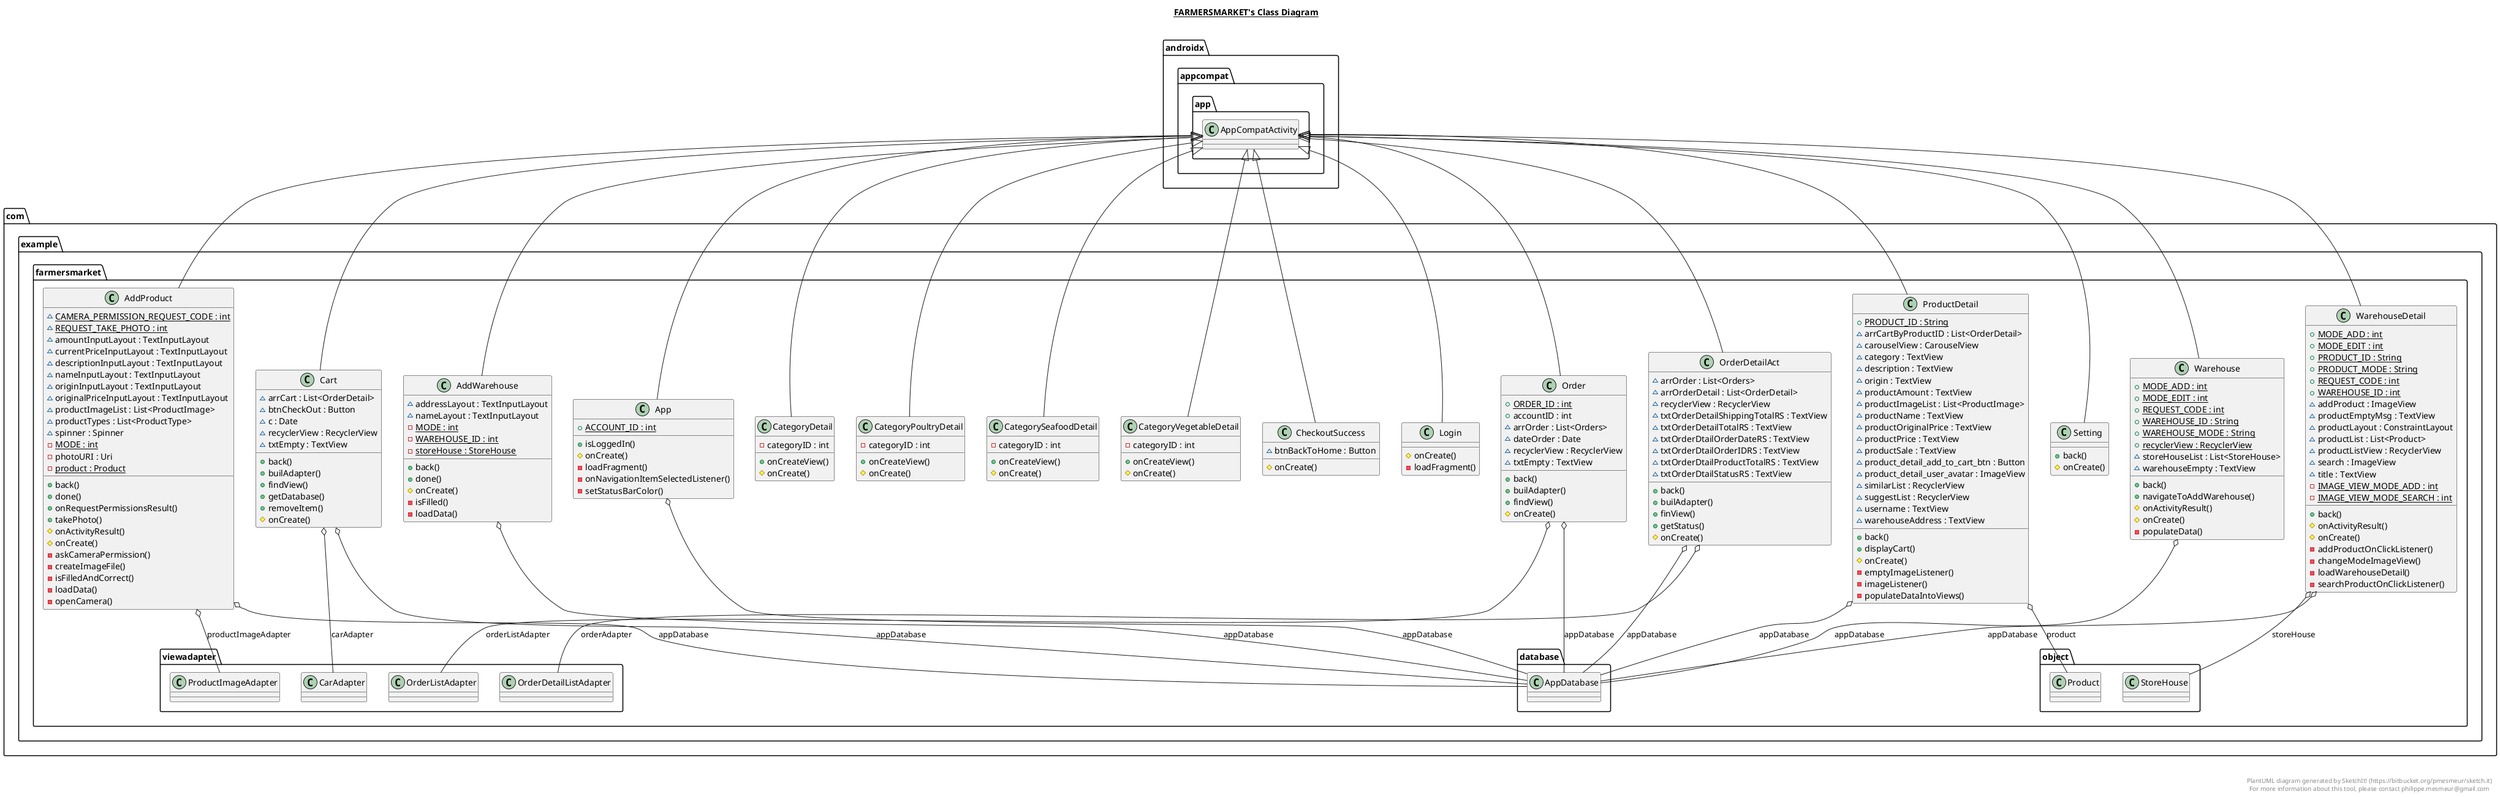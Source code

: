 @startuml

title __FARMERSMARKET's Class Diagram__\n

  namespace com.example.farmersmarket {
    class com.example.farmersmarket.AddProduct {
        {static} ~ CAMERA_PERMISSION_REQUEST_CODE : int
        {static} ~ REQUEST_TAKE_PHOTO : int
        ~ amountInputLayout : TextInputLayout
        ~ currentPriceInputLayout : TextInputLayout
        ~ descriptionInputLayout : TextInputLayout
        ~ nameInputLayout : TextInputLayout
        ~ originInputLayout : TextInputLayout
        ~ originalPriceInputLayout : TextInputLayout
        ~ productImageList : List<ProductImage>
        ~ productTypes : List<ProductType>
        ~ spinner : Spinner
        {static} - MODE : int
        - photoURI : Uri
        {static} - product : Product
        + back()
        + done()
        + onRequestPermissionsResult()
        + takePhoto()
        # onActivityResult()
        # onCreate()
        - askCameraPermission()
        - createImageFile()
        - isFilledAndCorrect()
        - loadData()
        - openCamera()
    }
  }
  

  namespace com.example.farmersmarket {
    class com.example.farmersmarket.AddWarehouse {
        ~ addressLayout : TextInputLayout
        ~ nameLayout : TextInputLayout
        {static} - MODE : int
        {static} - WAREHOUSE_ID : int
        {static} - storeHouse : StoreHouse
        + back()
        + done()
        # onCreate()
        - isFilled()
        - loadData()
    }
  }
  

  namespace com.example.farmersmarket {
    class com.example.farmersmarket.App {
        {static} + ACCOUNT_ID : int
        + isLoggedIn()
        # onCreate()
        - loadFragment()
        - onNavigationItemSelectedListener()
        - setStatusBarColor()
    }
  }
  

  namespace com.example.farmersmarket {
    class com.example.farmersmarket.Cart {
        ~ arrCart : List<OrderDetail>
        ~ btnCheckOut : Button
        ~ c : Date
        ~ recyclerView : RecyclerView
        ~ txtEmpty : TextView
        + back()
        + builAdapter()
        + findView()
        + getDatabase()
        + removeItem()
        # onCreate()
    }
  }
  

  namespace com.example.farmersmarket {
    class com.example.farmersmarket.CategoryDetail {
        - categoryID : int
        + onCreateView()
        # onCreate()
    }
  }
  

  namespace com.example.farmersmarket {
    class com.example.farmersmarket.CategoryPoultryDetail {
        - categoryID : int
        + onCreateView()
        # onCreate()
    }
  }
  

  namespace com.example.farmersmarket {
    class com.example.farmersmarket.CategorySeafoodDetail {
        - categoryID : int
        + onCreateView()
        # onCreate()
    }
  }
  

  namespace com.example.farmersmarket {
    class com.example.farmersmarket.CategoryVegetableDetail {
        - categoryID : int
        + onCreateView()
        # onCreate()
    }
  }
  

  namespace com.example.farmersmarket {
    class com.example.farmersmarket.CheckoutSuccess {
        ~ btnBackToHome : Button
        # onCreate()
    }
  }
  

  namespace com.example.farmersmarket {
    class com.example.farmersmarket.Login {
        # onCreate()
        - loadFragment()
    }
  }
  

  namespace com.example.farmersmarket {
    class com.example.farmersmarket.Order {
        {static} + ORDER_ID : int
        + accountID : int
        ~ arrOrder : List<Orders>
        ~ dateOrder : Date
        ~ recyclerView : RecyclerView
        ~ txtEmpty : TextView
        + back()
        + builAdapter()
        + findView()
        # onCreate()
    }
  }
  

  namespace com.example.farmersmarket {
    class com.example.farmersmarket.OrderDetailAct {
        ~ arrOrder : List<Orders>
        ~ arrOrderDetail : List<OrderDetail>
        ~ recyclerView : RecyclerView
        ~ txtOrderDetailShippingTotalRS : TextView
        ~ txtOrderDetailTotalRS : TextView
        ~ txtOrderDtailOrderDateRS : TextView
        ~ txtOrderDtailOrderIDRS : TextView
        ~ txtOrderDtailProductTotalRS : TextView
        ~ txtOrderDtailStatusRS : TextView
        + back()
        + builAdapter()
        + finView()
        + getStatus()
        # onCreate()
    }
  }
  

  namespace com.example.farmersmarket {
    class com.example.farmersmarket.ProductDetail {
        {static} + PRODUCT_ID : String
        ~ arrCartByProductID : List<OrderDetail>
        ~ carouselView : CarouselView
        ~ category : TextView
        ~ description : TextView
        ~ origin : TextView
        ~ productAmount : TextView
        ~ productImageList : List<ProductImage>
        ~ productName : TextView
        ~ productOriginalPrice : TextView
        ~ productPrice : TextView
        ~ productSale : TextView
        ~ product_detail_add_to_cart_btn : Button
        ~ product_detail_user_avatar : ImageView
        ~ similarList : RecyclerView
        ~ suggestList : RecyclerView
        ~ username : TextView
        ~ warehouseAddress : TextView
        + back()
        + displayCart()
        # onCreate()
        - emptyImageListener()
        - imageListener()
        - populateDataIntoViews()
    }
  }
  

  namespace com.example.farmersmarket {
    class com.example.farmersmarket.Setting {
        + back()
        # onCreate()
    }
  }
  

  namespace com.example.farmersmarket {
    class com.example.farmersmarket.Warehouse {
        {static} + MODE_ADD : int
        {static} + MODE_EDIT : int
        {static} + REQUEST_CODE : int
        {static} + WAREHOUSE_ID : String
        {static} + WAREHOUSE_MODE : String
        {static} + recyclerView : RecyclerView
        ~ storeHouseList : List<StoreHouse>
        ~ warehouseEmpty : TextView
        + back()
        + navigateToAddWarehouse()
        # onActivityResult()
        # onCreate()
        - populateData()
    }
  }
  

  namespace com.example.farmersmarket {
    class com.example.farmersmarket.WarehouseDetail {
        {static} + MODE_ADD : int
        {static} + MODE_EDIT : int
        {static} + PRODUCT_ID : String
        {static} + PRODUCT_MODE : String
        {static} + REQUEST_CODE : int
        {static} + WAREHOUSE_ID : int
        ~ addProduct : ImageView
        ~ productEmptyMsg : TextView
        ~ productLayout : ConstraintLayout
        ~ productList : List<Product>
        ~ productListView : RecyclerView
        ~ search : ImageView
        ~ title : TextView
        {static} - IMAGE_VIEW_MODE_ADD : int
        {static} - IMAGE_VIEW_MODE_SEARCH : int
        + back()
        # onActivityResult()
        # onCreate()
        - addProductOnClickListener()
        - changeModeImageView()
        - loadWarehouseDetail()
        - searchProductOnClickListener()
    }
  }
  

  com.example.farmersmarket.AddProduct -up-|> androidx.appcompat.app.AppCompatActivity
  com.example.farmersmarket.AddProduct o-- com.example.farmersmarket.database.AppDatabase : appDatabase
  com.example.farmersmarket.AddProduct o-- com.example.farmersmarket.viewadapter.ProductImageAdapter : productImageAdapter
  com.example.farmersmarket.AddWarehouse -up-|> androidx.appcompat.app.AppCompatActivity
  com.example.farmersmarket.AddWarehouse o-- com.example.farmersmarket.database.AppDatabase : appDatabase
  com.example.farmersmarket.App -up-|> androidx.appcompat.app.AppCompatActivity
  com.example.farmersmarket.App o-- com.example.farmersmarket.database.AppDatabase : appDatabase
  com.example.farmersmarket.Cart -up-|> androidx.appcompat.app.AppCompatActivity
  com.example.farmersmarket.Cart o-- com.example.farmersmarket.database.AppDatabase : appDatabase
  com.example.farmersmarket.Cart o-- com.example.farmersmarket.viewadapter.CarAdapter : carAdapter
  com.example.farmersmarket.CategoryDetail -up-|> androidx.appcompat.app.AppCompatActivity
  com.example.farmersmarket.CategoryPoultryDetail -up-|> androidx.appcompat.app.AppCompatActivity
  com.example.farmersmarket.CategorySeafoodDetail -up-|> androidx.appcompat.app.AppCompatActivity
  com.example.farmersmarket.CategoryVegetableDetail -up-|> androidx.appcompat.app.AppCompatActivity
  com.example.farmersmarket.CheckoutSuccess -up-|> androidx.appcompat.app.AppCompatActivity
  com.example.farmersmarket.Login -up-|> androidx.appcompat.app.AppCompatActivity
  com.example.farmersmarket.Order -up-|> androidx.appcompat.app.AppCompatActivity
  com.example.farmersmarket.Order o-- com.example.farmersmarket.database.AppDatabase : appDatabase
  com.example.farmersmarket.Order o-- com.example.farmersmarket.viewadapter.OrderListAdapter : orderListAdapter
  com.example.farmersmarket.OrderDetailAct -up-|> androidx.appcompat.app.AppCompatActivity
  com.example.farmersmarket.OrderDetailAct o-- com.example.farmersmarket.database.AppDatabase : appDatabase
  com.example.farmersmarket.OrderDetailAct o-- com.example.farmersmarket.viewadapter.OrderDetailListAdapter : orderAdapter
  com.example.farmersmarket.ProductDetail -up-|> androidx.appcompat.app.AppCompatActivity
  com.example.farmersmarket.ProductDetail o-- com.example.farmersmarket.database.AppDatabase : appDatabase
  com.example.farmersmarket.ProductDetail o-- com.example.farmersmarket.object.Product : product
  com.example.farmersmarket.Setting -up-|> androidx.appcompat.app.AppCompatActivity
  com.example.farmersmarket.Warehouse -up-|> androidx.appcompat.app.AppCompatActivity
  com.example.farmersmarket.Warehouse o-- com.example.farmersmarket.database.AppDatabase : appDatabase
  com.example.farmersmarket.WarehouseDetail -up-|> androidx.appcompat.app.AppCompatActivity
  com.example.farmersmarket.WarehouseDetail o-- com.example.farmersmarket.database.AppDatabase : appDatabase
  com.example.farmersmarket.WarehouseDetail o-- com.example.farmersmarket.object.StoreHouse : storeHouse


right footer


PlantUML diagram generated by SketchIt! (https://bitbucket.org/pmesmeur/sketch.it)
For more information about this tool, please contact philippe.mesmeur@gmail.com
endfooter

@enduml
